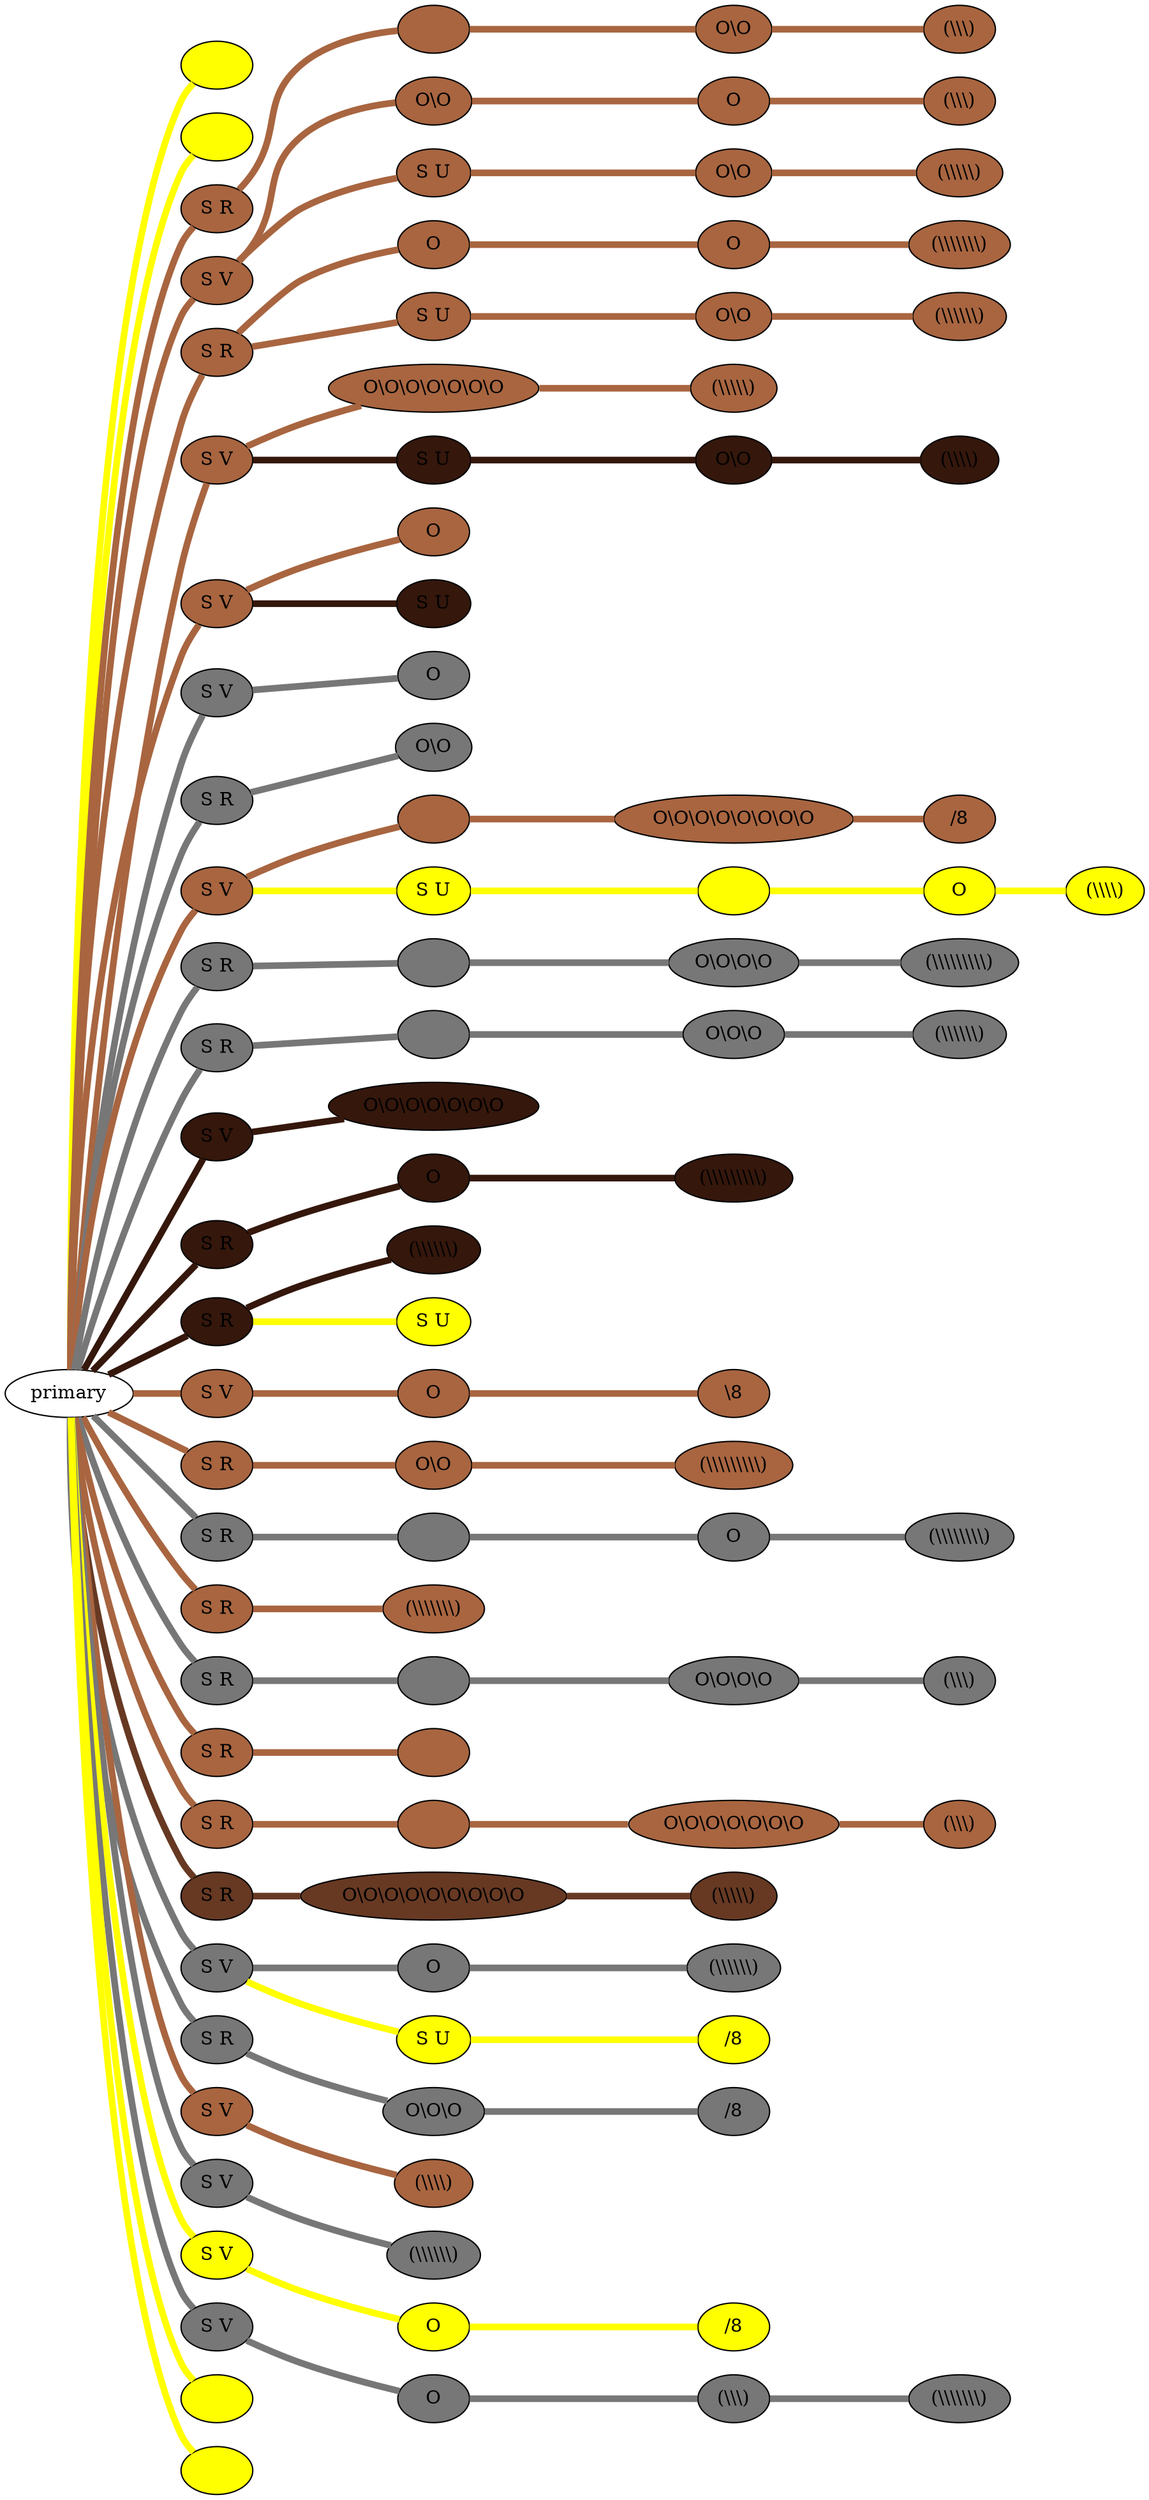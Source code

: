 graph {
 graph [rankdir=LR]
"primary" -- "K1" [penwidth=5,color=yellow]
"K1" [label=" ", style=filled, fillcolor=yellow]
"primary" -- "K2" [penwidth=5,color=yellow]
"K2" [label=" ", style=filled, fillcolor=yellow]
"primary" -- "1" [penwidth=5,color="#A86540"]
"1" [label="S R", style=filled, fillcolor="#A86540"]
"1" -- "1:0" [penwidth=5,color="#A86540"]
"1:0" [label="", style=filled, fillcolor="#A86540"]
"1:0" -- "1:1" [penwidth=5,color="#A86540"]
"1:1" [label="O\\O", style=filled, fillcolor="#A86540"]
"1:1" -- "1:2" [penwidth=5,color="#A86540"]
"1:2" [label="(\\\\\\)", style=filled, fillcolor="#A86540"]
"primary" -- "2" [penwidth=5,color="#A86540"]
"2" [label="S V", style=filled, fillcolor="#A86540"]
"2" -- "2:0" [penwidth=5,color="#A86540"]
"2:0" [label="O\\O", style=filled, fillcolor="#A86540"]
"2:0" -- "2:1" [penwidth=5,color="#A86540"]
"2:1" [label="O", style=filled, fillcolor="#A86540"]
"2:1" -- "2:2" [penwidth=5,color="#A86540"]
"2:2" [label="(\\\\\\)", style=filled, fillcolor="#A86540"]
"2" -- "2s1" [penwidth=5,color="#A86540"]
"2s1" [label="S U", style=filled, fillcolor="#A86540"]
"2s1" -- "2s1:0" [penwidth=5,color="#A86540"]
"2s1:0" [label="O\\O", style=filled, fillcolor="#A86540"]
"2s1:0" -- "2s1:1" [penwidth=5,color="#A86540"]
"2s1:1" [label="(\\\\\\\\\\)", style=filled, fillcolor="#A86540"]
"primary" -- "3" [penwidth=5,color="#A86540"]
"3" [label="S R", style=filled, fillcolor="#A86540"]
"3" -- "3:0" [penwidth=5,color="#A86540"]
"3:0" [label="O", style=filled, fillcolor="#A86540"]
"3:0" -- "3:1" [penwidth=5,color="#A86540"]
"3:1" [label="O", style=filled, fillcolor="#A86540"]
"3:1" -- "3:2" [penwidth=5,color="#A86540"]
"3:2" [label="(\\\\\\\\\\\\\\)", style=filled, fillcolor="#A86540"]
"3" -- "3s1" [penwidth=5,color="#A86540"]
"3s1" [label="S U", style=filled, fillcolor="#A86540"]
"3s1" -- "3s1:0" [penwidth=5,color="#A86540"]
"3s1:0" [label="O\\O", style=filled, fillcolor="#A86540"]
"3s1:0" -- "3s1:1" [penwidth=5,color="#A86540"]
"3s1:1" [label="(\\\\\\\\\\\\)", style=filled, fillcolor="#A86540"]
"primary" -- "4" [penwidth=5,color="#A86540"]
"4" [label="S V", style=filled, fillcolor="#A86540"]
"4" -- "4:0" [penwidth=5,color="#A86540"]
"4:0" [label="O\\O\\O\\O\\O\\O\\O", style=filled, fillcolor="#A86540"]
"4:0" -- "4:1" [penwidth=5,color="#A86540"]
"4:1" [label="(\\\\\\\\\\)", style=filled, fillcolor="#A86540"]
"4" -- "4s1" [penwidth=5,color="#35170C"]
"4s1" [label="S U", style=filled, fillcolor="#35170C"]
"4s1" -- "4s1:0" [penwidth=5,color="#35170C"]
"4s1:0" [label="O\\O", style=filled, fillcolor="#35170C"]
"4s1:0" -- "4s1:1" [penwidth=5,color="#35170C"]
"4s1:1" [label="(\\\\\\\\)", style=filled, fillcolor="#35170C"]
"primary" -- "5" [penwidth=5,color="#A86540"]
"5" [label="S V", style=filled, fillcolor="#A86540"]
"5" -- "5:0" [penwidth=5,color="#A86540"]
"5:0" [label="O", style=filled, fillcolor="#A86540"]
"5" -- "5s1" [penwidth=5,color="#35170C"]
"5s1" [label="S U", style=filled, fillcolor="#35170C"]
"primary" -- "6" [penwidth=5,color="#777777"]
"6" [label="S V", style=filled, fillcolor="#777777"]
"6" -- "6:0" [penwidth=5,color="#777777"]
"6:0" [label="O", style=filled, fillcolor="#777777"]
"primary" -- "7" [penwidth=5,color="#777777"]
"7" [label="S R", style=filled, fillcolor="#777777"]
"7" -- "7:0" [penwidth=5,color="#777777"]
"7:0" [label="O\\O", style=filled, fillcolor="#777777"]
"primary" -- "8" [penwidth=5,color="#A86540"]
"8" [label="S V", style=filled, fillcolor="#A86540"]
"8" -- "8:0" [penwidth=5,color="#A86540"]
"8:0" [label="", style=filled, fillcolor="#A86540"]
"8:0" -- "8:1" [penwidth=5,color="#A86540"]
"8:1" [label="O\\O\\O\\O\\O\\O\\O\\O", style=filled, fillcolor="#A86540"]
"8:1" -- "8:2" [penwidth=5,color="#A86540"]
"8:2" [label="/8", style=filled, fillcolor="#A86540"]
"8" -- "8s1" [penwidth=5,color=yellow]
"8s1" [label="S U", style=filled, fillcolor=yellow]
"8s1" -- "8s1:0" [penwidth=5,color=yellow]
"8s1:0" [label="", style=filled, fillcolor=yellow]
"8s1:0" -- "8s1:1" [penwidth=5,color=yellow]
"8s1:1" [label="O", style=filled, fillcolor=yellow]
"8s1:1" -- "8s1:2" [penwidth=5,color=yellow]
"8s1:2" [label="(\\\\\\\\)", style=filled, fillcolor=yellow]
"primary" -- "9" [penwidth=5,color="#777777"]
"9" [label="S R", style=filled, fillcolor="#777777"]
"9" -- "9:0" [penwidth=5,color="#777777"]
"9:0" [label="", style=filled, fillcolor="#777777"]
"9:0" -- "9:1" [penwidth=5,color="#777777"]
"9:1" [label="O\\O\\O\\O", style=filled, fillcolor="#777777"]
"9:1" -- "9:2" [penwidth=5,color="#777777"]
"9:2" [label="(\\\\\\\\\\\\\\\\\\)", style=filled, fillcolor="#777777"]
"primary" -- "10" [penwidth=5,color="#777777"]
"10" [label="S R", style=filled, fillcolor="#777777"]
"10" -- "10:0" [penwidth=5,color="#777777"]
"10:0" [label="", style=filled, fillcolor="#777777"]
"10:0" -- "10:1" [penwidth=5,color="#777777"]
"10:1" [label="O\\O\\O", style=filled, fillcolor="#777777"]
"10:1" -- "10:2" [penwidth=5,color="#777777"]
"10:2" [label="(\\\\\\\\\\\\)", style=filled, fillcolor="#777777"]
"primary" -- "11" [penwidth=5,color="#35170C"]
"11" [label="S V", style=filled, fillcolor="#35170C"]
"11" -- "11:0" [penwidth=5,color="#35170C"]
"11:0" [label="O\\O\\O\\O\\O\\O\\O", style=filled, fillcolor="#35170C"]
"primary" -- "12" [penwidth=5,color="#35170C"]
"12" [label="S R", style=filled, fillcolor="#35170C"]
"12" -- "12:0" [penwidth=5,color="#35170C"]
"12:0" [label="O", style=filled, fillcolor="#35170C"]
"12:0" -- "12:1" [penwidth=5,color="#35170C"]
"12:1" [label="(\\\\\\\\\\\\\\\\\\)", style=filled, fillcolor="#35170C"]
"primary" -- "13" [penwidth=5,color="#35170C"]
"13" [label="S R", style=filled, fillcolor="#35170C"]
"13" -- "13:0" [penwidth=5,color="#35170C"]
"13:0" [label="(\\\\\\\\\\\\)", style=filled, fillcolor="#35170C"]
"13" -- "13s1" [penwidth=5,color=yellow]
"13s1" [label="S U", style=filled, fillcolor=yellow]
"primary" -- "14" [penwidth=5,color="#A86540"]
"14" [label="S V", style=filled, fillcolor="#A86540"]
"14" -- "14:0" [penwidth=5,color="#A86540"]
"14:0" [label="O", style=filled, fillcolor="#A86540"]
"14:0" -- "14:1" [penwidth=5,color="#A86540"]
"14:1" [label="\\8", style=filled, fillcolor="#A86540"]
"primary" -- "15" [penwidth=5,color="#A86540"]
"15" [label="S R", style=filled, fillcolor="#A86540"]
"15" -- "15:0" [penwidth=5,color="#A86540"]
"15:0" [label="O\\O", style=filled, fillcolor="#A86540"]
"15:0" -- "15:1" [penwidth=5,color="#A86540"]
"15:1" [label="(\\\\\\\\\\\\\\\\\\)", style=filled, fillcolor="#A86540"]
"primary" -- "16" [penwidth=5,color="#777777"]
"16" [label="S R", style=filled, fillcolor="#777777"]
"16" -- "16:0" [penwidth=5,color="#777777"]
"16:0" [label="", style=filled, fillcolor="#777777"]
"16:0" -- "16:1" [penwidth=5,color="#777777"]
"16:1" [label="O", style=filled, fillcolor="#777777"]
"16:1" -- "16:2" [penwidth=5,color="#777777"]
"16:2" [label="(\\\\\\\\\\\\\\\\)", style=filled, fillcolor="#777777"]
"primary" -- "17" [penwidth=5,color="#A86540"]
"17" [label="S R", style=filled, fillcolor="#A86540"]
"17" -- "17:0" [penwidth=5,color="#A86540"]
"17:0" [label="(\\\\\\\\\\\\\\)", style=filled, fillcolor="#A86540"]
"primary" -- "18" [penwidth=5,color="#777777"]
"18" [label="S R", style=filled, fillcolor="#777777"]
"18" -- "18:0" [penwidth=5,color="#777777"]
"18:0" [label="", style=filled, fillcolor="#777777"]
"18:0" -- "18:1" [penwidth=5,color="#777777"]
"18:1" [label="O\\O\\O\\O", style=filled, fillcolor="#777777"]
"18:1" -- "18:2" [penwidth=5,color="#777777"]
"18:2" [label="(\\\\\\)", style=filled, fillcolor="#777777"]
"primary" -- "19" [penwidth=5,color="#A86540"]
"19" [label="S R", style=filled, fillcolor="#A86540"]
"19" -- "19:0" [penwidth=5,color="#A86540"]
"19:0" [label="", style=filled, fillcolor="#A86540"]
"primary" -- "20" [penwidth=5,color="#A86540"]
"20" [label="S R", style=filled, fillcolor="#A86540"]
"20" -- "20:0" [penwidth=5,color="#A86540"]
"20:0" [label="", style=filled, fillcolor="#A86540"]
"20:0" -- "20:1" [penwidth=5,color="#A86540"]
"20:1" [label="O\\O\\O\\O\\O\\O\\O", style=filled, fillcolor="#A86540"]
"20:1" -- "20:2" [penwidth=5,color="#A86540"]
"20:2" [label="(\\\\\\)", style=filled, fillcolor="#A86540"]
"primary" -- "21" [penwidth=5,color="#673923"]
"21" [label="S R", style=filled, fillcolor="#673923"]
"21" -- "21:0" [penwidth=5,color="#673923"]
"21:0" [label="O\\O\\O\\O\\O\\O\\O\\O\\O", style=filled, fillcolor="#673923"]
"21:0" -- "21:1" [penwidth=5,color="#673923"]
"21:1" [label="(\\\\\\\\\\)", style=filled, fillcolor="#673923"]
"primary" -- "22" [penwidth=5,color="#777777"]
"22" [label="S V", style=filled, fillcolor="#777777"]
"22" -- "22:0" [penwidth=5,color="#777777"]
"22:0" [label="O", style=filled, fillcolor="#777777"]
"22:0" -- "22:1" [penwidth=5,color="#777777"]
"22:1" [label="(\\\\\\\\\\\\)", style=filled, fillcolor="#777777"]
"22" -- "22s1" [penwidth=5,color=yellow]
"22s1" [label="S U", style=filled, fillcolor=yellow]
"22s1" -- "22s1:0" [penwidth=5,color=yellow]
"22s1:0" [label="/8", style=filled, fillcolor=yellow]
"primary" -- "23" [penwidth=5,color="#777777"]
"23" [label="S R", style=filled, fillcolor="#777777"]
"23" -- "23:0" [penwidth=5,color="#777777"]
"23:0" [label="O\\O\\O", style=filled, fillcolor="#777777"]
"23:0" -- "23:1" [penwidth=5,color="#777777"]
"23:1" [label="/8", style=filled, fillcolor="#777777"]
"primary" -- "24" [penwidth=5,color="#A86540"]
"24" [label="S V", style=filled, fillcolor="#A86540"]
"24" -- "24:0" [penwidth=5,color="#A86540"]
"24:0" [label="(\\\\\\\\)", style=filled, fillcolor="#A86540"]
"primary" -- "25" [penwidth=5,color="#777777"]
"25" [label="S V", style=filled, fillcolor="#777777"]
"25" -- "25:0" [penwidth=5,color="#777777"]
"25:0" [label="(\\\\\\\\\\\\)", style=filled, fillcolor="#777777"]
"primary" -- "26" [penwidth=5,color=yellow]
"26" [label="S V", style=filled, fillcolor=yellow]
"26" -- "26:0" [penwidth=5,color=yellow]
"26:0" [label="O", style=filled, fillcolor=yellow]
"26:0" -- "26:1" [penwidth=5,color=yellow]
"26:1" [label="/8", style=filled, fillcolor=yellow]
"primary" -- "27" [penwidth=5,color="#777777"]
"27" [label="S V", style=filled, fillcolor="#777777"]
"27" -- "27:0" [penwidth=5,color="#777777"]
"27:0" [label="O", style=filled, fillcolor="#777777"]
"27:0" -- "27:1" [penwidth=5,color="#777777"]
"27:1" [label="(\\\\\\)", style=filled, fillcolor="#777777"]
"27:1" -- "27:2" [penwidth=5,color="#777777"]
"27:2" [label="(\\\\\\\\\\\\\\)", style=filled, fillcolor="#777777"]
"primary" -- "K3" [penwidth=5,color=yellow]
"K3" [label=" ", style=filled, fillcolor=yellow]
"primary" -- "K4" [penwidth=5,color=yellow]
"K4" [label=" ", style=filled, fillcolor=yellow]
}

